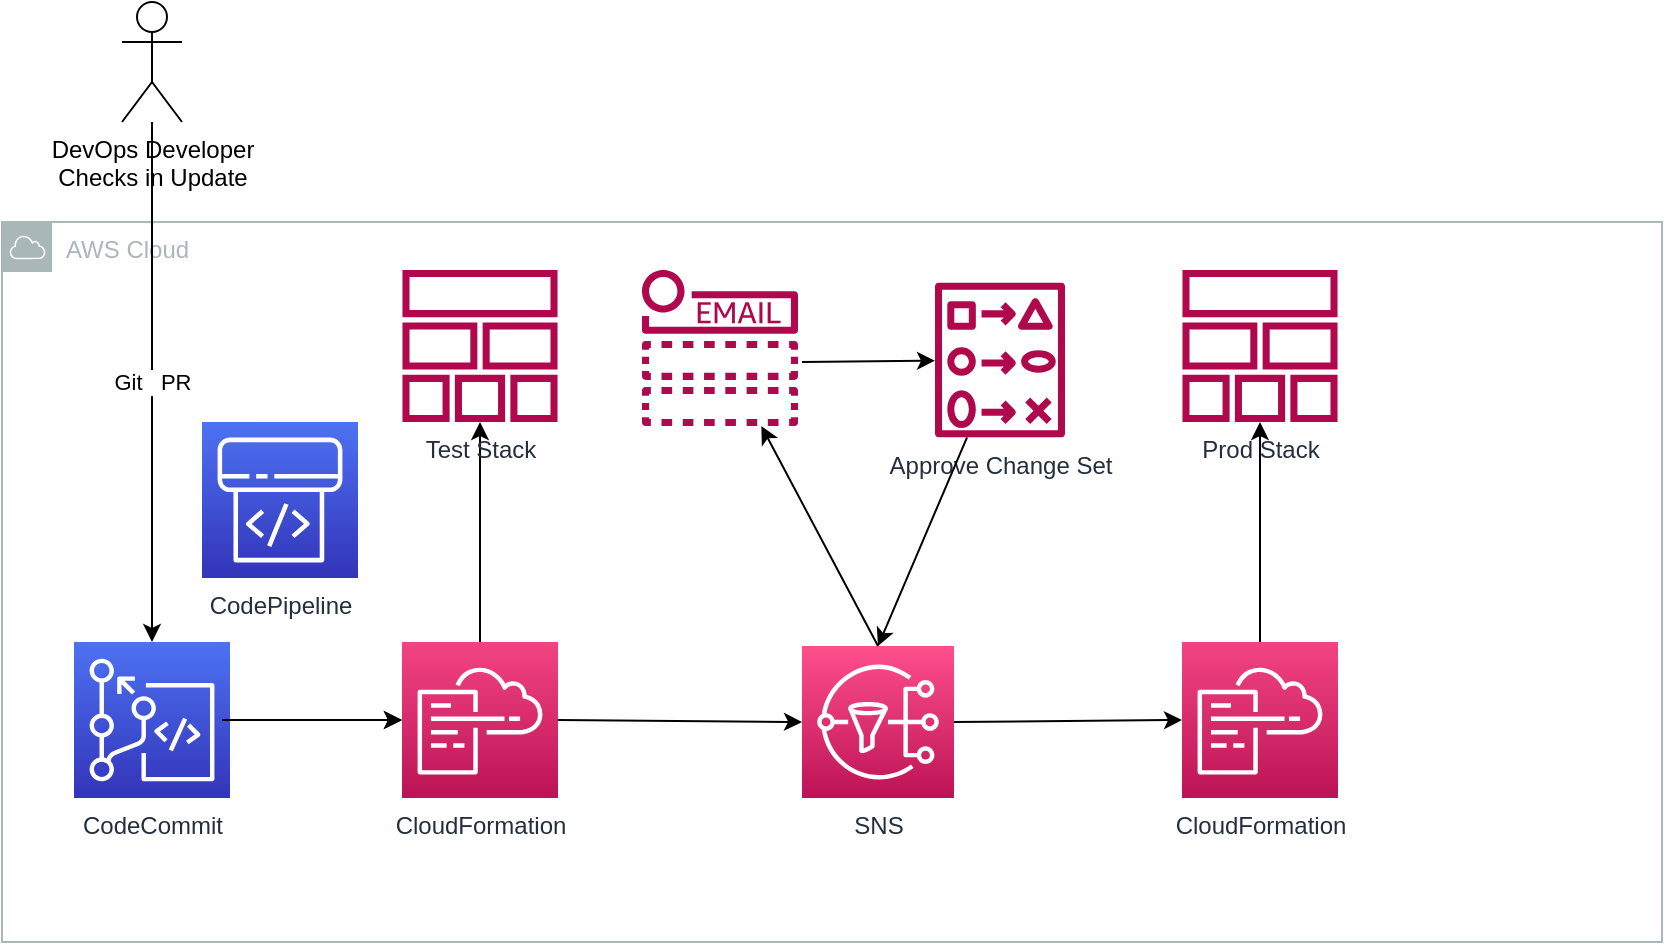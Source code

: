<mxfile version="20.8.16" type="device"><diagram name="Page-1" id="550FBWDDFSrs-giC_3zR"><mxGraphModel dx="1434" dy="780" grid="1" gridSize="10" guides="1" tooltips="1" connect="1" arrows="1" fold="1" page="1" pageScale="1" pageWidth="850" pageHeight="1100" math="0" shadow="0"><root><mxCell id="0"/><mxCell id="1" parent="0"/><mxCell id="0ihLEC1OgIR6JuHXTlIK-1" value="AWS Cloud" style="sketch=0;outlineConnect=0;gradientColor=none;html=1;whiteSpace=wrap;fontSize=12;fontStyle=0;shape=mxgraph.aws4.group;grIcon=mxgraph.aws4.group_aws_cloud;strokeColor=#AAB7B8;fillColor=none;verticalAlign=top;align=left;spacingLeft=30;fontColor=#AAB7B8;dashed=0;" vertex="1" parent="1"><mxGeometry x="20" y="130" width="830" height="360" as="geometry"/></mxCell><mxCell id="0ihLEC1OgIR6JuHXTlIK-2" value="CodePipeline&lt;br&gt;" style="sketch=0;points=[[0,0,0],[0.25,0,0],[0.5,0,0],[0.75,0,0],[1,0,0],[0,1,0],[0.25,1,0],[0.5,1,0],[0.75,1,0],[1,1,0],[0,0.25,0],[0,0.5,0],[0,0.75,0],[1,0.25,0],[1,0.5,0],[1,0.75,0]];outlineConnect=0;fontColor=#232F3E;gradientColor=#4D72F3;gradientDirection=north;fillColor=#3334B9;strokeColor=#ffffff;dashed=0;verticalLabelPosition=bottom;verticalAlign=top;align=center;html=1;fontSize=12;fontStyle=0;aspect=fixed;shape=mxgraph.aws4.resourceIcon;resIcon=mxgraph.aws4.codepipeline;" vertex="1" parent="1"><mxGeometry x="120" y="230" width="78" height="78" as="geometry"/></mxCell><mxCell id="0ihLEC1OgIR6JuHXTlIK-11" value="" style="edgeStyle=orthogonalEdgeStyle;rounded=0;orthogonalLoop=1;jettySize=auto;html=1;" edge="1" parent="1" source="0ihLEC1OgIR6JuHXTlIK-3" target="0ihLEC1OgIR6JuHXTlIK-9"><mxGeometry relative="1" as="geometry"/></mxCell><mxCell id="0ihLEC1OgIR6JuHXTlIK-3" value="CodeCommit&lt;br&gt;" style="sketch=0;points=[[0,0,0],[0.25,0,0],[0.5,0,0],[0.75,0,0],[1,0,0],[0,1,0],[0.25,1,0],[0.5,1,0],[0.75,1,0],[1,1,0],[0,0.25,0],[0,0.5,0],[0,0.75,0],[1,0.25,0],[1,0.5,0],[1,0.75,0]];outlineConnect=0;fontColor=#232F3E;gradientColor=#4D72F3;gradientDirection=north;fillColor=#3334B9;strokeColor=#ffffff;dashed=0;verticalLabelPosition=bottom;verticalAlign=top;align=center;html=1;fontSize=12;fontStyle=0;aspect=fixed;shape=mxgraph.aws4.resourceIcon;resIcon=mxgraph.aws4.codecommit;" vertex="1" parent="1"><mxGeometry x="56" y="340" width="78" height="78" as="geometry"/></mxCell><mxCell id="0ihLEC1OgIR6JuHXTlIK-4" value="DevOps Developer&lt;br&gt;Checks in Update" style="shape=umlActor;verticalLabelPosition=bottom;verticalAlign=top;html=1;outlineConnect=0;" vertex="1" parent="1"><mxGeometry x="80" y="20" width="30" height="60" as="geometry"/></mxCell><mxCell id="0ihLEC1OgIR6JuHXTlIK-5" value="Git&amp;nbsp; &amp;nbsp;PR" style="endArrow=classic;html=1;rounded=0;entryX=0.5;entryY=0;entryDx=0;entryDy=0;entryPerimeter=0;" edge="1" parent="1" source="0ihLEC1OgIR6JuHXTlIK-4" target="0ihLEC1OgIR6JuHXTlIK-3"><mxGeometry width="50" height="50" relative="1" as="geometry"><mxPoint x="100" y="550" as="sourcePoint"/><mxPoint x="150" y="500" as="targetPoint"/></mxGeometry></mxCell><mxCell id="0ihLEC1OgIR6JuHXTlIK-9" value="CloudFormation&lt;br&gt;" style="sketch=0;points=[[0,0,0],[0.25,0,0],[0.5,0,0],[0.75,0,0],[1,0,0],[0,1,0],[0.25,1,0],[0.5,1,0],[0.75,1,0],[1,1,0],[0,0.25,0],[0,0.5,0],[0,0.75,0],[1,0.25,0],[1,0.5,0],[1,0.75,0]];points=[[0,0,0],[0.25,0,0],[0.5,0,0],[0.75,0,0],[1,0,0],[0,1,0],[0.25,1,0],[0.5,1,0],[0.75,1,0],[1,1,0],[0,0.25,0],[0,0.5,0],[0,0.75,0],[1,0.25,0],[1,0.5,0],[1,0.75,0]];outlineConnect=0;fontColor=#232F3E;gradientColor=#F34482;gradientDirection=north;fillColor=#BC1356;strokeColor=#ffffff;dashed=0;verticalLabelPosition=bottom;verticalAlign=top;align=center;html=1;fontSize=12;fontStyle=0;aspect=fixed;shape=mxgraph.aws4.resourceIcon;resIcon=mxgraph.aws4.cloudformation;" vertex="1" parent="1"><mxGeometry x="220" y="340" width="78" height="78" as="geometry"/></mxCell><mxCell id="0ihLEC1OgIR6JuHXTlIK-10" value="" style="endArrow=classic;html=1;rounded=0;entryX=0;entryY=0.5;entryDx=0;entryDy=0;entryPerimeter=0;" edge="1" parent="1" target="0ihLEC1OgIR6JuHXTlIK-9"><mxGeometry width="50" height="50" relative="1" as="geometry"><mxPoint x="130" y="379" as="sourcePoint"/><mxPoint x="190" y="330" as="targetPoint"/></mxGeometry></mxCell><mxCell id="0ihLEC1OgIR6JuHXTlIK-12" value="" style="endArrow=classic;html=1;rounded=0;exitX=0.5;exitY=0;exitDx=0;exitDy=0;exitPerimeter=0;" edge="1" parent="1" source="0ihLEC1OgIR6JuHXTlIK-9" target="0ihLEC1OgIR6JuHXTlIK-13"><mxGeometry width="50" height="50" relative="1" as="geometry"><mxPoint x="280" y="280" as="sourcePoint"/><mxPoint x="330" y="230" as="targetPoint"/></mxGeometry></mxCell><mxCell id="0ihLEC1OgIR6JuHXTlIK-13" value="Test Stack" style="sketch=0;outlineConnect=0;fontColor=#232F3E;gradientColor=none;fillColor=#B0084D;strokeColor=none;dashed=0;verticalLabelPosition=bottom;verticalAlign=top;align=center;html=1;fontSize=12;fontStyle=0;aspect=fixed;pointerEvents=1;shape=mxgraph.aws4.stack;" vertex="1" parent="1"><mxGeometry x="220" y="154" width="78" height="76" as="geometry"/></mxCell><mxCell id="0ihLEC1OgIR6JuHXTlIK-14" value="SNS" style="sketch=0;points=[[0,0,0],[0.25,0,0],[0.5,0,0],[0.75,0,0],[1,0,0],[0,1,0],[0.25,1,0],[0.5,1,0],[0.75,1,0],[1,1,0],[0,0.25,0],[0,0.5,0],[0,0.75,0],[1,0.25,0],[1,0.5,0],[1,0.75,0]];outlineConnect=0;fontColor=#232F3E;gradientColor=#FF4F8B;gradientDirection=north;fillColor=#BC1356;strokeColor=#ffffff;dashed=0;verticalLabelPosition=bottom;verticalAlign=top;align=center;html=1;fontSize=12;fontStyle=0;aspect=fixed;shape=mxgraph.aws4.resourceIcon;resIcon=mxgraph.aws4.sns;" vertex="1" parent="1"><mxGeometry x="420" y="342" width="76" height="76" as="geometry"/></mxCell><mxCell id="0ihLEC1OgIR6JuHXTlIK-15" value="" style="endArrow=classic;html=1;rounded=0;entryX=0;entryY=0.5;entryDx=0;entryDy=0;entryPerimeter=0;exitX=1;exitY=0.5;exitDx=0;exitDy=0;exitPerimeter=0;" edge="1" parent="1" source="0ihLEC1OgIR6JuHXTlIK-9" target="0ihLEC1OgIR6JuHXTlIK-14"><mxGeometry width="50" height="50" relative="1" as="geometry"><mxPoint x="310" y="460" as="sourcePoint"/><mxPoint x="360" y="410" as="targetPoint"/></mxGeometry></mxCell><mxCell id="0ihLEC1OgIR6JuHXTlIK-16" value="" style="sketch=0;outlineConnect=0;fontColor=#232F3E;gradientColor=none;fillColor=#B0084D;strokeColor=none;dashed=0;verticalLabelPosition=bottom;verticalAlign=top;align=center;html=1;fontSize=12;fontStyle=0;aspect=fixed;pointerEvents=1;shape=mxgraph.aws4.email_notification;" vertex="1" parent="1"><mxGeometry x="340" y="154" width="78" height="78" as="geometry"/></mxCell><mxCell id="0ihLEC1OgIR6JuHXTlIK-17" value="" style="endArrow=classic;html=1;rounded=0;exitX=0.5;exitY=0;exitDx=0;exitDy=0;exitPerimeter=0;" edge="1" parent="1" source="0ihLEC1OgIR6JuHXTlIK-14" target="0ihLEC1OgIR6JuHXTlIK-16"><mxGeometry width="50" height="50" relative="1" as="geometry"><mxPoint x="390" y="330" as="sourcePoint"/><mxPoint x="440" y="280" as="targetPoint"/></mxGeometry></mxCell><mxCell id="0ihLEC1OgIR6JuHXTlIK-18" value="CloudFormation&lt;br&gt;" style="sketch=0;points=[[0,0,0],[0.25,0,0],[0.5,0,0],[0.75,0,0],[1,0,0],[0,1,0],[0.25,1,0],[0.5,1,0],[0.75,1,0],[1,1,0],[0,0.25,0],[0,0.5,0],[0,0.75,0],[1,0.25,0],[1,0.5,0],[1,0.75,0]];points=[[0,0,0],[0.25,0,0],[0.5,0,0],[0.75,0,0],[1,0,0],[0,1,0],[0.25,1,0],[0.5,1,0],[0.75,1,0],[1,1,0],[0,0.25,0],[0,0.5,0],[0,0.75,0],[1,0.25,0],[1,0.5,0],[1,0.75,0]];outlineConnect=0;fontColor=#232F3E;gradientColor=#F34482;gradientDirection=north;fillColor=#BC1356;strokeColor=#ffffff;dashed=0;verticalLabelPosition=bottom;verticalAlign=top;align=center;html=1;fontSize=12;fontStyle=0;aspect=fixed;shape=mxgraph.aws4.resourceIcon;resIcon=mxgraph.aws4.cloudformation;" vertex="1" parent="1"><mxGeometry x="610" y="340" width="78" height="78" as="geometry"/></mxCell><mxCell id="0ihLEC1OgIR6JuHXTlIK-19" value="" style="endArrow=classic;html=1;rounded=0;entryX=0;entryY=0.5;entryDx=0;entryDy=0;entryPerimeter=0;exitX=1;exitY=0.5;exitDx=0;exitDy=0;exitPerimeter=0;" edge="1" parent="1" source="0ihLEC1OgIR6JuHXTlIK-14" target="0ihLEC1OgIR6JuHXTlIK-18"><mxGeometry width="50" height="50" relative="1" as="geometry"><mxPoint x="470" y="260" as="sourcePoint"/><mxPoint x="520" y="210" as="targetPoint"/></mxGeometry></mxCell><mxCell id="0ihLEC1OgIR6JuHXTlIK-20" value="Approve Change Set" style="sketch=0;outlineConnect=0;fontColor=#232F3E;gradientColor=none;fillColor=#B0084D;strokeColor=none;dashed=0;verticalLabelPosition=bottom;verticalAlign=top;align=center;html=1;fontSize=12;fontStyle=0;aspect=fixed;pointerEvents=1;shape=mxgraph.aws4.change_set;" vertex="1" parent="1"><mxGeometry x="486.5" y="160" width="65" height="78" as="geometry"/></mxCell><mxCell id="0ihLEC1OgIR6JuHXTlIK-22" value="" style="endArrow=classic;html=1;rounded=0;entryX=0.5;entryY=0;entryDx=0;entryDy=0;entryPerimeter=0;" edge="1" parent="1" source="0ihLEC1OgIR6JuHXTlIK-20" target="0ihLEC1OgIR6JuHXTlIK-14"><mxGeometry width="50" height="50" relative="1" as="geometry"><mxPoint x="370" y="250" as="sourcePoint"/><mxPoint x="420" y="200" as="targetPoint"/></mxGeometry></mxCell><mxCell id="0ihLEC1OgIR6JuHXTlIK-23" value="" style="endArrow=classic;html=1;rounded=0;" edge="1" parent="1" target="0ihLEC1OgIR6JuHXTlIK-20"><mxGeometry width="50" height="50" relative="1" as="geometry"><mxPoint x="420" y="200" as="sourcePoint"/><mxPoint x="480" y="150" as="targetPoint"/></mxGeometry></mxCell><mxCell id="0ihLEC1OgIR6JuHXTlIK-24" value="" style="endArrow=classic;html=1;rounded=0;exitX=0.5;exitY=0;exitDx=0;exitDy=0;exitPerimeter=0;" edge="1" parent="1" target="0ihLEC1OgIR6JuHXTlIK-25"><mxGeometry width="50" height="50" relative="1" as="geometry"><mxPoint x="649" y="340" as="sourcePoint"/><mxPoint x="720" y="230" as="targetPoint"/></mxGeometry></mxCell><mxCell id="0ihLEC1OgIR6JuHXTlIK-25" value="Prod Stack" style="sketch=0;outlineConnect=0;fontColor=#232F3E;gradientColor=none;fillColor=#B0084D;strokeColor=none;dashed=0;verticalLabelPosition=bottom;verticalAlign=top;align=center;html=1;fontSize=12;fontStyle=0;aspect=fixed;pointerEvents=1;shape=mxgraph.aws4.stack;" vertex="1" parent="1"><mxGeometry x="610" y="154" width="78" height="76" as="geometry"/></mxCell></root></mxGraphModel></diagram></mxfile>